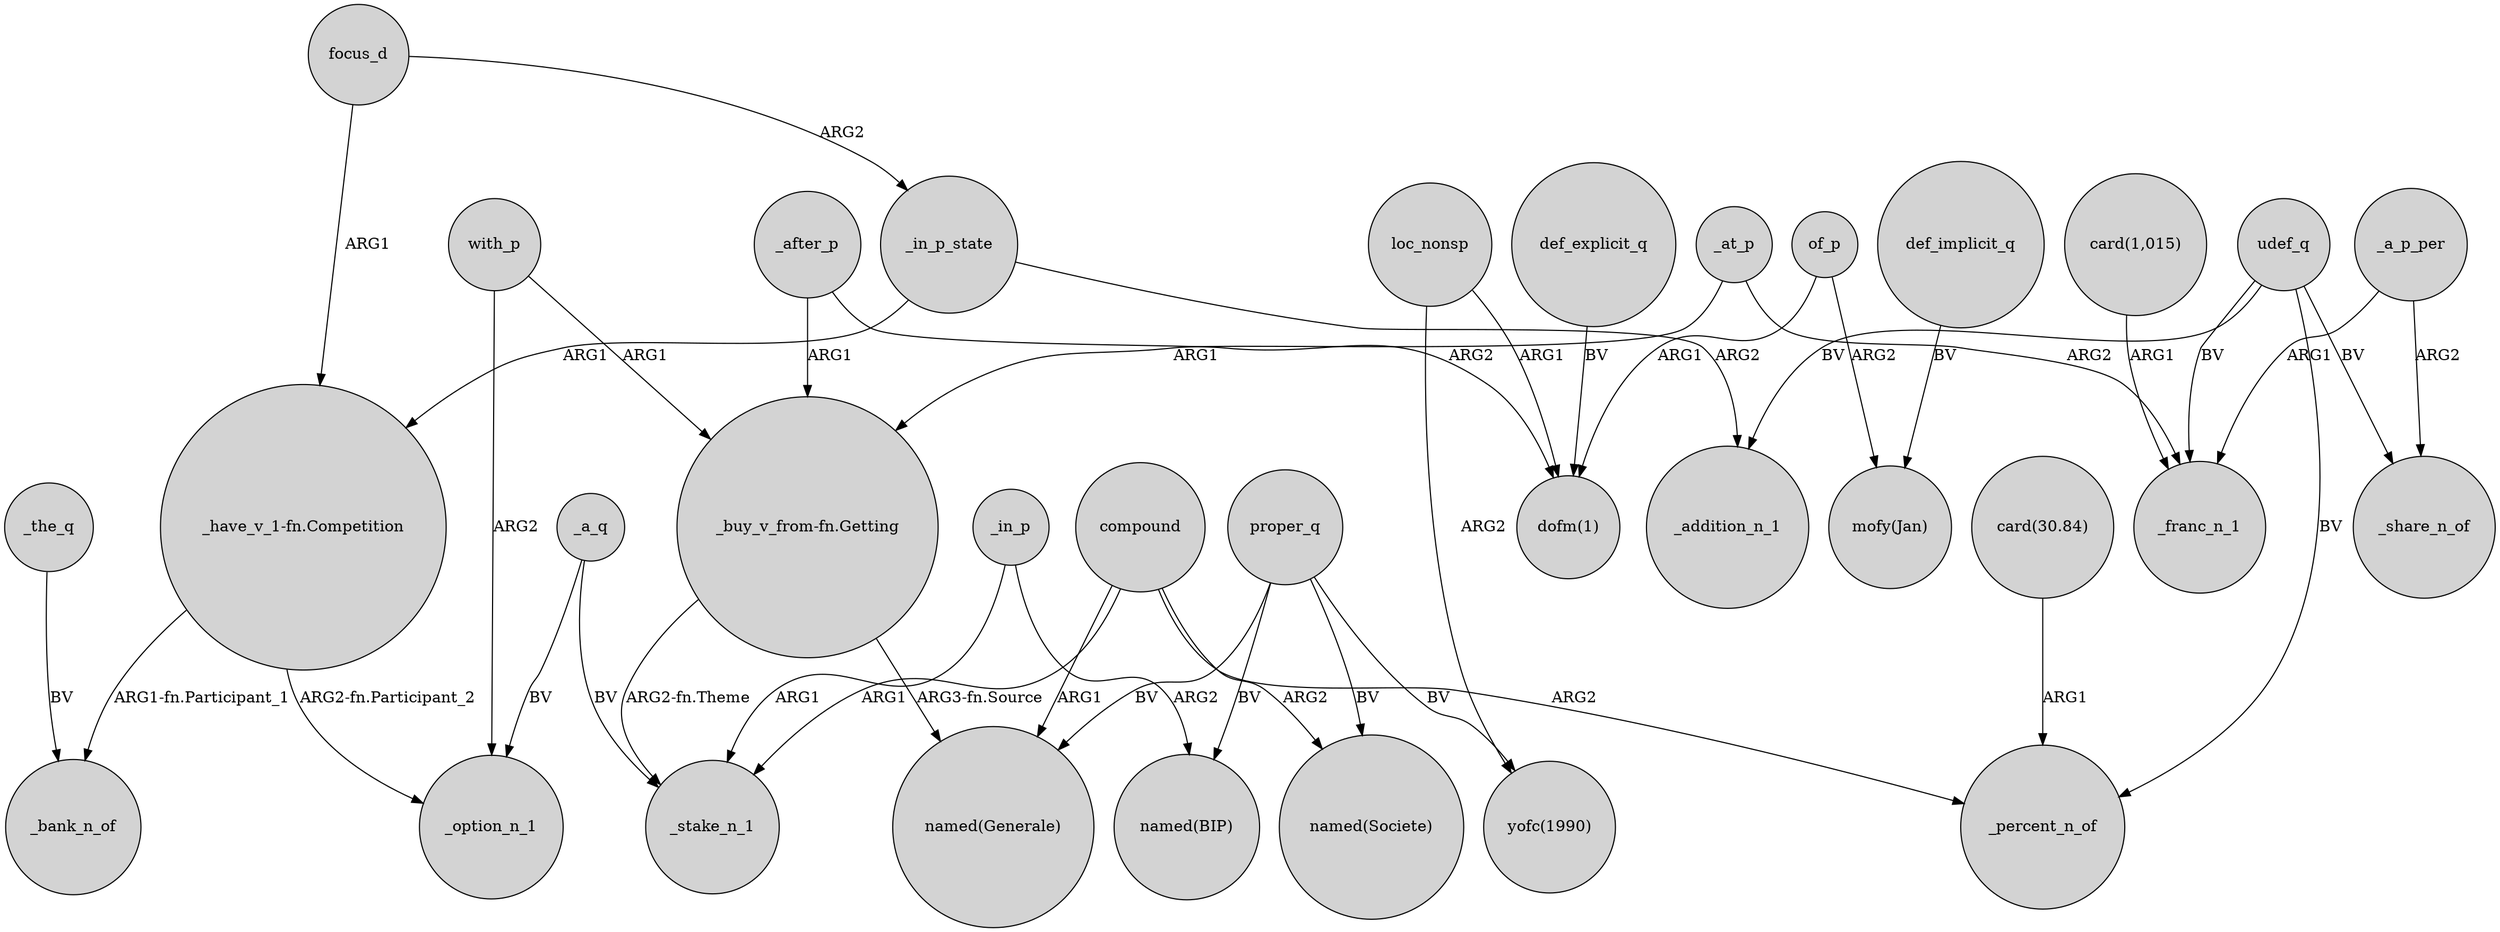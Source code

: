 digraph {
	node [shape=circle style=filled]
	focus_d -> _in_p_state [label=ARG2]
	_at_p -> _franc_n_1 [label=ARG2]
	_the_q -> _bank_n_of [label=BV]
	"_buy_v_from-fn.Getting" -> _stake_n_1 [label="ARG2-fn.Theme"]
	of_p -> "mofy(Jan)" [label=ARG2]
	focus_d -> "_have_v_1-fn.Competition" [label=ARG1]
	udef_q -> _addition_n_1 [label=BV]
	loc_nonsp -> "dofm(1)" [label=ARG1]
	"card(30.84)" -> _percent_n_of [label=ARG1]
	"card(1,015)" -> _franc_n_1 [label=ARG1]
	proper_q -> "named(Generale)" [label=BV]
	_a_q -> _option_n_1 [label=BV]
	def_explicit_q -> "dofm(1)" [label=BV]
	_a_p_per -> _share_n_of [label=ARG2]
	udef_q -> _percent_n_of [label=BV]
	udef_q -> _franc_n_1 [label=BV]
	_at_p -> "_buy_v_from-fn.Getting" [label=ARG1]
	compound -> _stake_n_1 [label=ARG1]
	udef_q -> _share_n_of [label=BV]
	compound -> _percent_n_of [label=ARG2]
	_after_p -> "_buy_v_from-fn.Getting" [label=ARG1]
	proper_q -> "yofc(1990)" [label=BV]
	compound -> "named(Generale)" [label=ARG1]
	_in_p_state -> _addition_n_1 [label=ARG2]
	compound -> "named(Societe)" [label=ARG2]
	_a_p_per -> _franc_n_1 [label=ARG1]
	with_p -> _option_n_1 [label=ARG2]
	with_p -> "_buy_v_from-fn.Getting" [label=ARG1]
	"_have_v_1-fn.Competition" -> _bank_n_of [label="ARG1-fn.Participant_1"]
	"_have_v_1-fn.Competition" -> _option_n_1 [label="ARG2-fn.Participant_2"]
	_after_p -> "dofm(1)" [label=ARG2]
	proper_q -> "named(Societe)" [label=BV]
	_in_p_state -> "_have_v_1-fn.Competition" [label=ARG1]
	of_p -> "dofm(1)" [label=ARG1]
	"_buy_v_from-fn.Getting" -> "named(Generale)" [label="ARG3-fn.Source"]
	def_implicit_q -> "mofy(Jan)" [label=BV]
	_in_p -> _stake_n_1 [label=ARG1]
	loc_nonsp -> "yofc(1990)" [label=ARG2]
	_in_p -> "named(BIP)" [label=ARG2]
	_a_q -> _stake_n_1 [label=BV]
	proper_q -> "named(BIP)" [label=BV]
}
